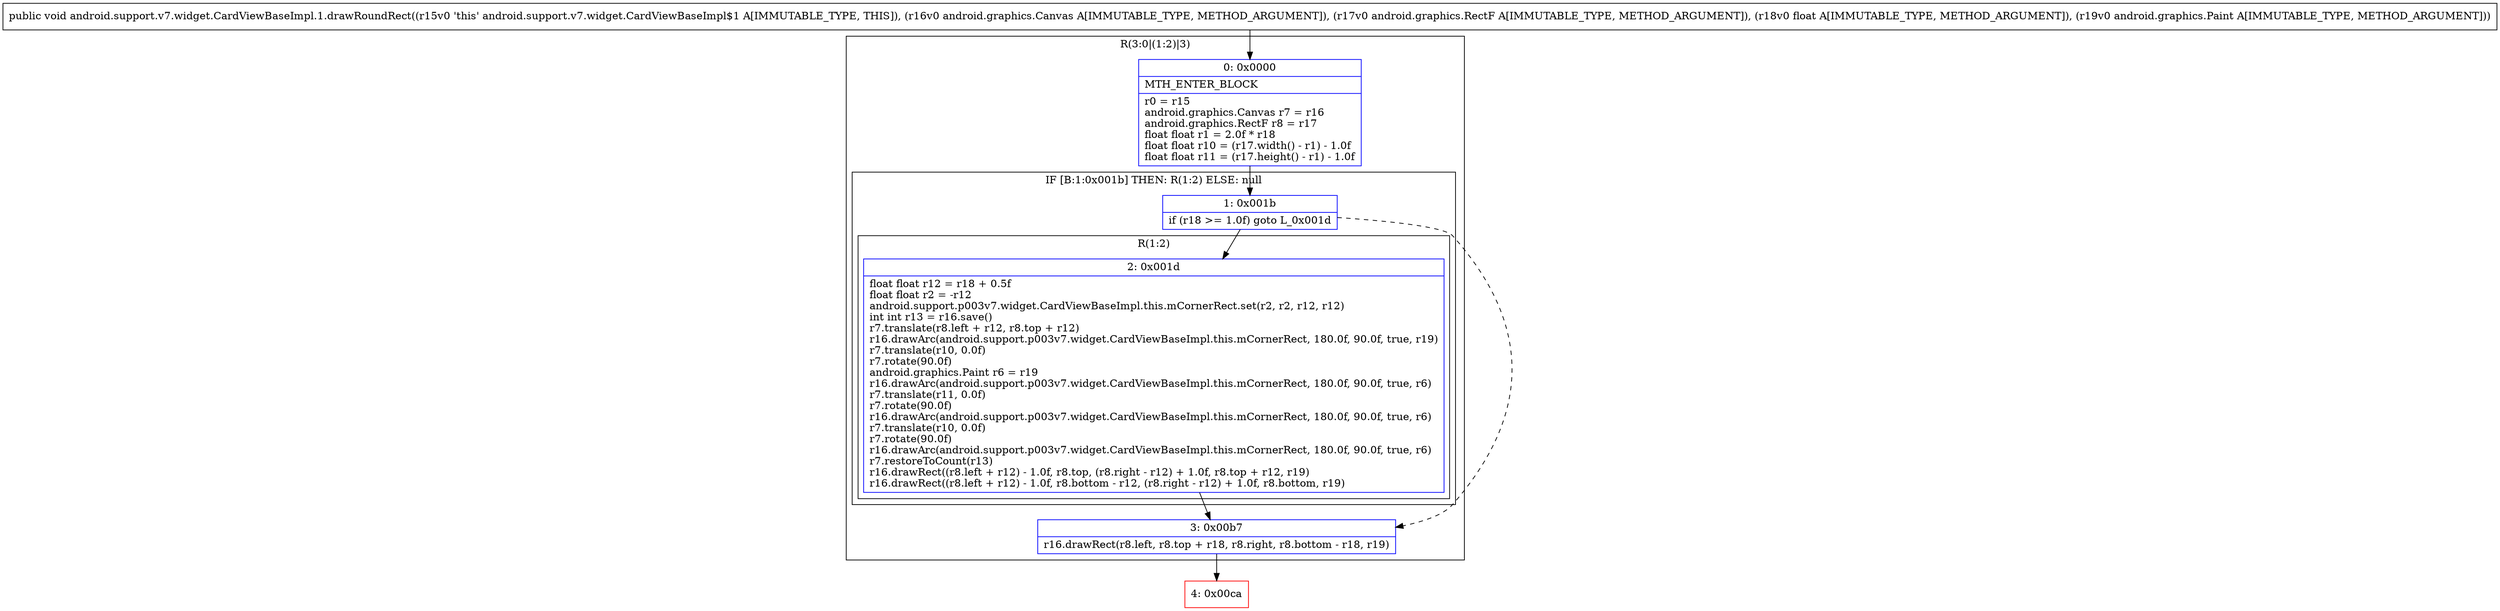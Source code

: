 digraph "CFG forandroid.support.v7.widget.CardViewBaseImpl.1.drawRoundRect(Landroid\/graphics\/Canvas;Landroid\/graphics\/RectF;FLandroid\/graphics\/Paint;)V" {
subgraph cluster_Region_1992470005 {
label = "R(3:0|(1:2)|3)";
node [shape=record,color=blue];
Node_0 [shape=record,label="{0\:\ 0x0000|MTH_ENTER_BLOCK\l|r0 = r15\landroid.graphics.Canvas r7 = r16\landroid.graphics.RectF r8 = r17\lfloat float r1 = 2.0f * r18\lfloat float r10 = (r17.width() \- r1) \- 1.0f\lfloat float r11 = (r17.height() \- r1) \- 1.0f\l}"];
subgraph cluster_IfRegion_1167859148 {
label = "IF [B:1:0x001b] THEN: R(1:2) ELSE: null";
node [shape=record,color=blue];
Node_1 [shape=record,label="{1\:\ 0x001b|if (r18 \>= 1.0f) goto L_0x001d\l}"];
subgraph cluster_Region_1434699242 {
label = "R(1:2)";
node [shape=record,color=blue];
Node_2 [shape=record,label="{2\:\ 0x001d|float float r12 = r18 + 0.5f\lfloat float r2 = \-r12\landroid.support.p003v7.widget.CardViewBaseImpl.this.mCornerRect.set(r2, r2, r12, r12)\lint int r13 = r16.save()\lr7.translate(r8.left + r12, r8.top + r12)\lr16.drawArc(android.support.p003v7.widget.CardViewBaseImpl.this.mCornerRect, 180.0f, 90.0f, true, r19)\lr7.translate(r10, 0.0f)\lr7.rotate(90.0f)\landroid.graphics.Paint r6 = r19\lr16.drawArc(android.support.p003v7.widget.CardViewBaseImpl.this.mCornerRect, 180.0f, 90.0f, true, r6)\lr7.translate(r11, 0.0f)\lr7.rotate(90.0f)\lr16.drawArc(android.support.p003v7.widget.CardViewBaseImpl.this.mCornerRect, 180.0f, 90.0f, true, r6)\lr7.translate(r10, 0.0f)\lr7.rotate(90.0f)\lr16.drawArc(android.support.p003v7.widget.CardViewBaseImpl.this.mCornerRect, 180.0f, 90.0f, true, r6)\lr7.restoreToCount(r13)\lr16.drawRect((r8.left + r12) \- 1.0f, r8.top, (r8.right \- r12) + 1.0f, r8.top + r12, r19)\lr16.drawRect((r8.left + r12) \- 1.0f, r8.bottom \- r12, (r8.right \- r12) + 1.0f, r8.bottom, r19)\l}"];
}
}
Node_3 [shape=record,label="{3\:\ 0x00b7|r16.drawRect(r8.left, r8.top + r18, r8.right, r8.bottom \- r18, r19)\l}"];
}
Node_4 [shape=record,color=red,label="{4\:\ 0x00ca}"];
MethodNode[shape=record,label="{public void android.support.v7.widget.CardViewBaseImpl.1.drawRoundRect((r15v0 'this' android.support.v7.widget.CardViewBaseImpl$1 A[IMMUTABLE_TYPE, THIS]), (r16v0 android.graphics.Canvas A[IMMUTABLE_TYPE, METHOD_ARGUMENT]), (r17v0 android.graphics.RectF A[IMMUTABLE_TYPE, METHOD_ARGUMENT]), (r18v0 float A[IMMUTABLE_TYPE, METHOD_ARGUMENT]), (r19v0 android.graphics.Paint A[IMMUTABLE_TYPE, METHOD_ARGUMENT])) }"];
MethodNode -> Node_0;
Node_0 -> Node_1;
Node_1 -> Node_2;
Node_1 -> Node_3[style=dashed];
Node_2 -> Node_3;
Node_3 -> Node_4;
}


